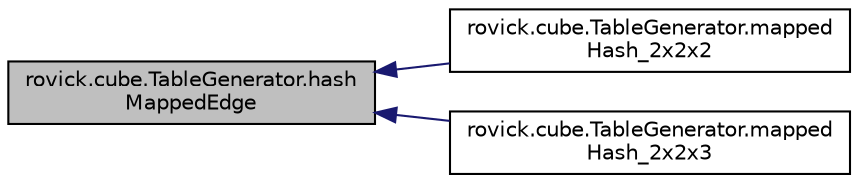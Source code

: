 digraph "rovick.cube.TableGenerator.hashMappedEdge"
{
  edge [fontname="Helvetica",fontsize="10",labelfontname="Helvetica",labelfontsize="10"];
  node [fontname="Helvetica",fontsize="10",shape=record];
  rankdir="LR";
  Node110 [label="rovick.cube.TableGenerator.hash\lMappedEdge",height=0.2,width=0.4,color="black", fillcolor="grey75", style="filled", fontcolor="black"];
  Node110 -> Node111 [dir="back",color="midnightblue",fontsize="10",style="solid",fontname="Helvetica"];
  Node111 [label="rovick.cube.TableGenerator.mapped\lHash_2x2x2",height=0.2,width=0.4,color="black", fillcolor="white", style="filled",URL="$classrovick_1_1cube_1_1_table_generator.html#a2bf8cca4629d49d46e56b185b611381e"];
  Node110 -> Node112 [dir="back",color="midnightblue",fontsize="10",style="solid",fontname="Helvetica"];
  Node112 [label="rovick.cube.TableGenerator.mapped\lHash_2x2x3",height=0.2,width=0.4,color="black", fillcolor="white", style="filled",URL="$classrovick_1_1cube_1_1_table_generator.html#a139263780f8f0cba1445da798d2fe0f7"];
}
